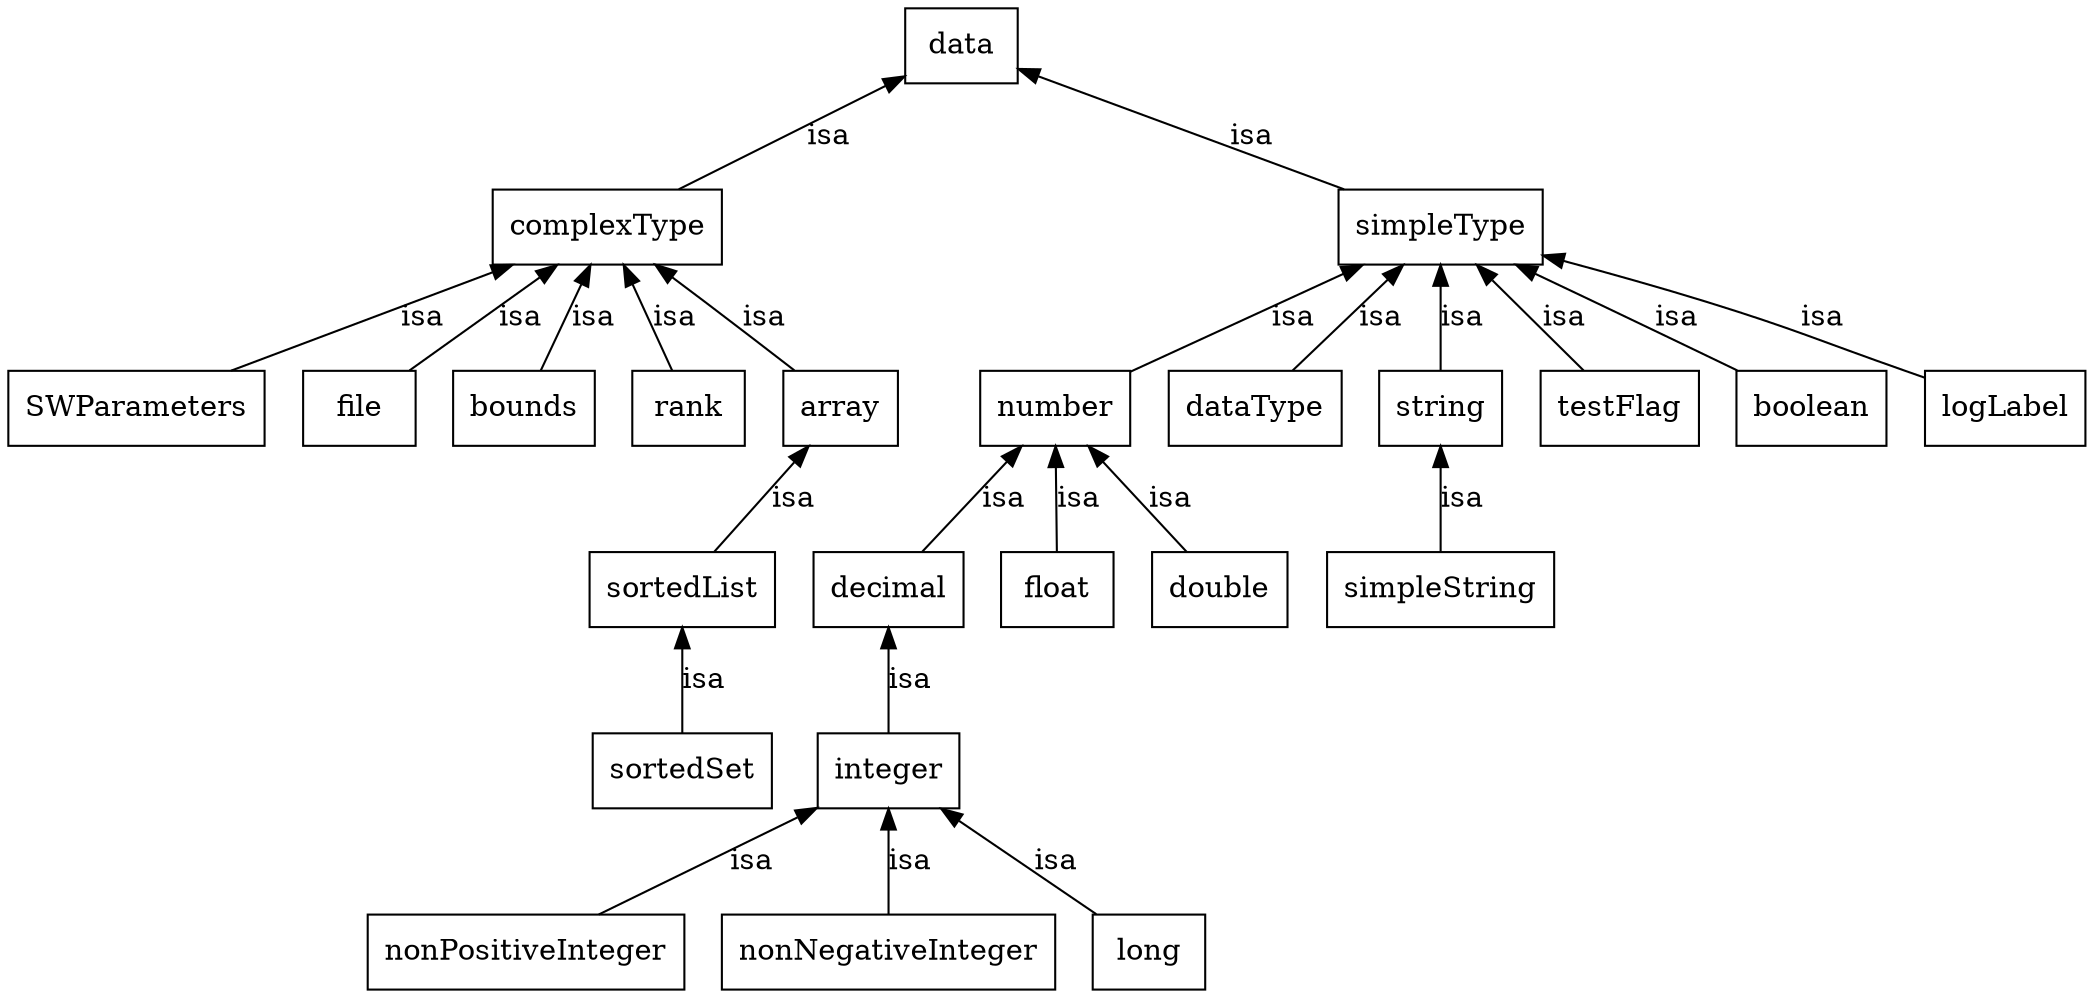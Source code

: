 digraph SigWin2 {
	node [label="\N"];
	graph [bb="0,0,903,476"];
	complexType [label=complexType, shape=box, color="0.0,0.0,0.0", fontcolor="0.0,0.0,0.0", pos="254,370", width="1.28", height="0.50"];
	data [label=data, shape=box, color="0.0,0.0,0.0", fontcolor="0.0,0.0,0.0", pos="463,458", width="0.75", height="0.50"];
	decimal [label=decimal, shape=box, color="0.0,0.0,0.0", fontcolor="0.0,0.0,0.0", pos="404,194", width="0.81", height="0.50"];
	number [label=number, shape=box, color="0.0,0.0,0.0", fontcolor="0.0,0.0,0.0", pos="478,282", width="0.81", height="0.50"];
	dataType [label=dataType, shape=box, color="0.0,0.0,0.0", fontcolor="0.0,0.0,0.0", pos="559,282", width="0.94", height="0.50"];
	simpleType [label=simpleType, shape=box, color="0.0,0.0,0.0", fontcolor="0.0,0.0,0.0", pos="638,370", width="1.11", height="0.50"];
	SWParameters [label=SWParameters, shape=box, color="0.0,0.0,0.0", fontcolor="0.0,0.0,0.0", pos="49,282", width="1.36", height="0.50"];
	nonPositiveInteger [label=nonPositiveInteger, shape=box, color="0.0,0.0,0.0", fontcolor="0.0,0.0,0.0", pos="265,18", width="1.67", height="0.50"];
	integer [label=integer, shape=box, color="0.0,0.0,0.0", fontcolor="0.0,0.0,0.0", pos="404,106", width="0.75", height="0.50"];
	float [label=float, shape=box, color="0.0,0.0,0.0", fontcolor="0.0,0.0,0.0", pos="478,194", width="0.75", height="0.50"];
	file [label=file, shape=box, color="0.0,0.0,0.0", fontcolor="0.0,0.0,0.0", pos="143,282", width="0.75", height="0.50"];
	string [label=string, shape=box, color="0.0,0.0,0.0", fontcolor="0.0,0.0,0.0", pos="638,282", width="0.75", height="0.50"];
	double [label=double, shape=box, color="0.0,0.0,0.0", fontcolor="0.0,0.0,0.0", pos="550,194", width="0.75", height="0.50"];
	nonNegativeInteger [label=nonNegativeInteger, shape=box, color="0.0,0.0,0.0", fontcolor="0.0,0.0,0.0", pos="404,18", width="1.69", height="0.50"];
	testFlag [label=testFlag, shape=box, color="0.0,0.0,0.0", fontcolor="0.0,0.0,0.0", pos="713,282", width="0.83", height="0.50"];
	bounds [label=bounds, shape=box, color="0.0,0.0,0.0", fontcolor="0.0,0.0,0.0", pos="217,282", width="0.81", height="0.50"];
	boolean [label=boolean, shape=box, color="0.0,0.0,0.0", fontcolor="0.0,0.0,0.0", pos="791,282", width="0.83", height="0.50"];
	sortedSet [label=sortedSet, shape=box, color="0.0,0.0,0.0", fontcolor="0.0,0.0,0.0", pos="321,106", width="0.94", height="0.50"];
	sortedList [label=sortedList, shape=box, color="0.0,0.0,0.0", fontcolor="0.0,0.0,0.0", pos="321,194", width="1.00", height="0.50"];
	simpleString [label=simpleString, shape=box, color="0.0,0.0,0.0", fontcolor="0.0,0.0,0.0", pos="638,194", width="1.17", height="0.50"];
	rank [label=rank, shape=box, color="0.0,0.0,0.0", fontcolor="0.0,0.0,0.0", pos="291,282", width="0.75", height="0.50"];
	long [label=long, shape=box, color="0.0,0.0,0.0", fontcolor="0.0,0.0,0.0", pos="510,18", width="0.75", height="0.50"];
	logLabel [label=logLabel, shape=box, color="0.0,0.0,0.0", fontcolor="0.0,0.0,0.0", pos="871,282", width="0.89", height="0.50"];
	array [label=array, shape=box, color="0.0,0.0,0.0", fontcolor="0.0,0.0,0.0", pos="363,282", width="0.75", height="0.50"];
	data -> complexType [dir=back, label=isa, color="0.0,0.0,0.0", fontcolor="0.0,0.0,0.0", pos="s,436,446 427,442 390,428 336,405 297,388", lp="387,414"];
	number -> decimal [dir=back, label=isa, color="0.0,0.0,0.0", fontcolor="0.0,0.0,0.0", pos="s,463,264 456,256 444,242 430,225 419,212", lp="457,238"];
	simpleType -> dataType [dir=back, label=isa, color="0.0,0.0,0.0", fontcolor="0.0,0.0,0.0", pos="s,622,352 615,345 602,330 587,313 575,300", lp="615,326"];
	complexType -> SWParameters [dir=back, label=isa, color="0.0,0.0,0.0", fontcolor="0.0,0.0,0.0", pos="s,212,352 203,348 169,333 124,314 91,300", lp="179,326"];
	integer -> nonPositiveInteger [dir=back, label=isa, color="0.0,0.0,0.0", fontcolor="0.0,0.0,0.0", pos="s,377,89 368,84 345,69 315,50 294,36", lp="356,62"];
	number -> float [dir=back, label=isa, color="0.0,0.0,0.0", fontcolor="0.0,0.0,0.0", pos="s,478,264 478,254 478,240 478,224 478,212", lp="486,238"];
	complexType -> file [dir=back, label=isa, color="0.0,0.0,0.0", fontcolor="0.0,0.0,0.0", pos="s,231,352 223,346 205,331 182,313 166,300", lp="218,326"];
	simpleType -> string [dir=back, label=isa, color="0.0,0.0,0.0", fontcolor="0.0,0.0,0.0", pos="s,638,352 638,342 638,328 638,312 638,300", lp="646,326"];
	number -> double [dir=back, label=isa, color="0.0,0.0,0.0", fontcolor="0.0,0.0,0.0", pos="s,493,264 499,256 511,242 525,225 535,212", lp="527,238"];
	integer -> nonNegativeInteger [dir=back, label=isa, color="0.0,0.0,0.0", fontcolor="0.0,0.0,0.0", pos="s,404,88 404,78 404,64 404,48 404,36", lp="412,62"];
	simpleType -> testFlag [dir=back, label=isa, color="0.0,0.0,0.0", fontcolor="0.0,0.0,0.0", pos="s,654,352 661,344 673,330 687,313 698,300", lp="689,326"];
	complexType -> bounds [dir=back, label=isa, color="0.0,0.0,0.0", fontcolor="0.0,0.0,0.0", pos="s,246,352 242,343 237,329 230,312 224,300", lp="248,326"];
	simpleType -> boolean [dir=back, label=isa, color="0.0,0.0,0.0", fontcolor="0.0,0.0,0.0", pos="s,669,352 678,347 704,331 737,312 761,299", lp="733,326"];
	sortedList -> sortedSet [dir=back, label=isa, color="0.0,0.0,0.0", fontcolor="0.0,0.0,0.0", pos="s,321,176 321,166 321,152 321,136 321,124", lp="329,150"];
	string -> simpleString [dir=back, label=isa, color="0.0,0.0,0.0", fontcolor="0.0,0.0,0.0", pos="s,638,264 638,254 638,240 638,224 638,212", lp="646,238"];
	simpleType -> number [dir=back, label=isa, color="0.0,0.0,0.0", fontcolor="0.0,0.0,0.0", pos="s,605,352 596,347 568,332 532,312 507,298", lp="582,326"];
	complexType -> rank [dir=back, label=isa, color="0.0,0.0,0.0", fontcolor="0.0,0.0,0.0", pos="s,262,352 266,343 271,329 278,312 284,300", lp="284,326"];
	data -> simpleType [dir=back, label=isa, color="0.0,0.0,0.0", fontcolor="0.0,0.0,0.0", pos="s,490,444 499,440 530,425 572,403 602,388", lp="570,414"];
	integer -> long [dir=back, label=isa, color="0.0,0.0,0.0", fontcolor="0.0,0.0,0.0", pos="s,426,88 434,81 451,67 473,49 488,36", lp="473,62"];
	decimal -> integer [dir=back, label=isa, color="0.0,0.0,0.0", fontcolor="0.0,0.0,0.0", pos="s,404,176 404,166 404,152 404,136 404,124", lp="412,150"];
	simpleType -> logLabel [dir=back, label=isa, color="0.0,0.0,0.0", fontcolor="0.0,0.0,0.0", pos="s,678,357 688,354 706,348 726,341 744,334 782,319 792,315 830,300 833,299 836,297 839,296", lp="789,326"];
	array -> sortedList [dir=back, label=isa, color="0.0,0.0,0.0", fontcolor="0.0,0.0,0.0", pos="s,354,264 350,255 343,241 336,224 330,212", lp="355,238"];
	complexType -> array [dir=back, label=isa, color="0.0,0.0,0.0", fontcolor="0.0,0.0,0.0", pos="s,276,352 284,346 302,331 324,313 340,300", lp="324,326"];
}
